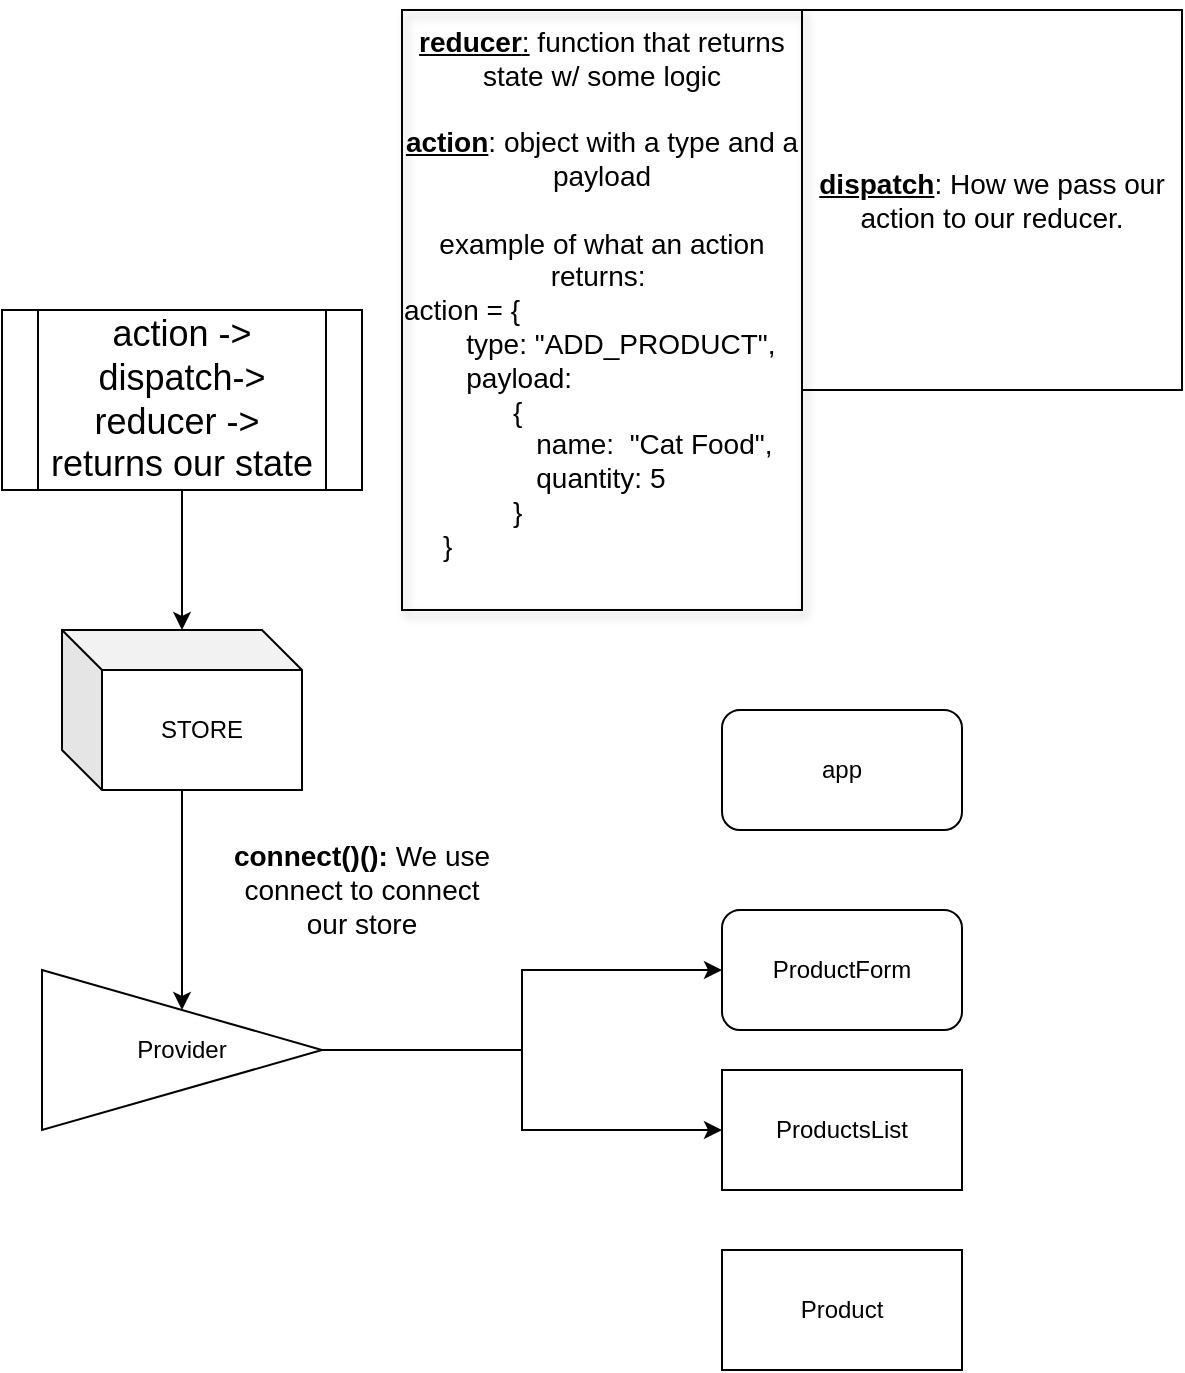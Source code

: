 <mxfile>
    <diagram id="Gofnbb3o7tXU5GKaE9Am" name="Page-1">
        <mxGraphModel dx="540" dy="1515" grid="1" gridSize="10" guides="1" tooltips="1" connect="1" arrows="1" fold="1" page="1" pageScale="1" pageWidth="850" pageHeight="1100" background="#FFFFFF" math="0" shadow="0">
            <root>
                <mxCell id="0"/>
                <mxCell id="1" parent="0"/>
                <mxCell id="EEvJO6Ll649oGky7SUus-43" value="app" style="rounded=1;whiteSpace=wrap;html=1;" parent="1" vertex="1">
                    <mxGeometry x="380" y="-740" width="120" height="60" as="geometry"/>
                </mxCell>
                <mxCell id="EEvJO6Ll649oGky7SUus-44" value="ProductsList" style="rounded=0;whiteSpace=wrap;html=1;" parent="1" vertex="1">
                    <mxGeometry x="380" y="-560" width="120" height="60" as="geometry"/>
                </mxCell>
                <mxCell id="EEvJO6Ll649oGky7SUus-45" value="Product&lt;br&gt;" style="rounded=0;whiteSpace=wrap;html=1;" parent="1" vertex="1">
                    <mxGeometry x="380" y="-470" width="120" height="60" as="geometry"/>
                </mxCell>
                <mxCell id="EEvJO6Ll649oGky7SUus-48" value="ProductForm&lt;br&gt;" style="rounded=1;whiteSpace=wrap;html=1;" parent="1" vertex="1">
                    <mxGeometry x="380" y="-640" width="120" height="60" as="geometry"/>
                </mxCell>
                <mxCell id="EEvJO6Ll649oGky7SUus-57" style="edgeStyle=orthogonalEdgeStyle;rounded=0;orthogonalLoop=1;jettySize=auto;html=1;entryX=0.5;entryY=0;entryDx=0;entryDy=0;" parent="1" source="EEvJO6Ll649oGky7SUus-51" target="EEvJO6Ll649oGky7SUus-56" edge="1">
                    <mxGeometry relative="1" as="geometry"/>
                </mxCell>
                <mxCell id="EEvJO6Ll649oGky7SUus-51" value="STORE" style="shape=cube;whiteSpace=wrap;html=1;boundedLbl=1;backgroundOutline=1;darkOpacity=0.05;darkOpacity2=0.1;" parent="1" vertex="1">
                    <mxGeometry x="50" y="-780" width="120" height="80" as="geometry"/>
                </mxCell>
                <mxCell id="EEvJO6Ll649oGky7SUus-55" style="edgeStyle=orthogonalEdgeStyle;rounded=0;orthogonalLoop=1;jettySize=auto;html=1;" parent="1" source="EEvJO6Ll649oGky7SUus-52" target="EEvJO6Ll649oGky7SUus-51" edge="1">
                    <mxGeometry relative="1" as="geometry"/>
                </mxCell>
                <mxCell id="EEvJO6Ll649oGky7SUus-52" value="&lt;font style=&quot;font-size: 18px&quot;&gt;action -&amp;gt; dispatch-&amp;gt; reducer -&amp;gt;&amp;nbsp;&lt;br&gt;returns our state&lt;br&gt;&lt;/font&gt;" style="shape=process;whiteSpace=wrap;html=1;backgroundOutline=1;" parent="1" vertex="1">
                    <mxGeometry x="20" y="-940" width="180" height="90" as="geometry"/>
                </mxCell>
                <mxCell id="EEvJO6Ll649oGky7SUus-54" value="&lt;font style=&quot;font-size: 14px&quot;&gt;&lt;u&gt;&lt;b&gt;dispatch&lt;/b&gt;&lt;/u&gt;: How we pass our action to our reducer.&lt;/font&gt;" style="text;html=1;align=center;verticalAlign=middle;whiteSpace=wrap;rounded=0;strokeColor=#000000;" parent="1" vertex="1">
                    <mxGeometry x="420" y="-1090" width="190" height="190" as="geometry"/>
                </mxCell>
                <mxCell id="EEvJO6Ll649oGky7SUus-58" style="edgeStyle=orthogonalEdgeStyle;rounded=0;orthogonalLoop=1;jettySize=auto;html=1;" parent="1" source="EEvJO6Ll649oGky7SUus-56" target="EEvJO6Ll649oGky7SUus-48" edge="1">
                    <mxGeometry relative="1" as="geometry"/>
                </mxCell>
                <mxCell id="EEvJO6Ll649oGky7SUus-63" style="edgeStyle=orthogonalEdgeStyle;rounded=0;orthogonalLoop=1;jettySize=auto;html=1;" parent="1" source="EEvJO6Ll649oGky7SUus-56" target="EEvJO6Ll649oGky7SUus-44" edge="1">
                    <mxGeometry relative="1" as="geometry"/>
                </mxCell>
                <mxCell id="EEvJO6Ll649oGky7SUus-56" value="Provider" style="triangle;whiteSpace=wrap;html=1;" parent="1" vertex="1">
                    <mxGeometry x="40" y="-610" width="140" height="80" as="geometry"/>
                </mxCell>
                <mxCell id="EEvJO6Ll649oGky7SUus-65" value="&lt;font style=&quot;font-size: 14px&quot;&gt;&lt;u&gt;&lt;b&gt;reducer&lt;/b&gt;:&lt;/u&gt; function that returns state w/ some logic&lt;br&gt;&lt;br&gt;&lt;u&gt;&lt;b&gt;action&lt;/b&gt;&lt;/u&gt;: object with a type and a payload&lt;br&gt;&lt;br&gt;example of what an action returns:&amp;nbsp;&lt;br&gt;&lt;div style=&quot;text-align: left&quot;&gt;&lt;span&gt;action = {&amp;nbsp;&lt;/span&gt;&lt;/div&gt;&lt;div style=&quot;text-align: left&quot;&gt;&lt;span&gt;&amp;nbsp; &amp;nbsp; &amp;nbsp; &amp;nbsp; type: &quot;ADD_PRODUCT&quot;,&lt;/span&gt;&lt;/div&gt;&lt;div style=&quot;text-align: left&quot;&gt;&lt;span&gt;&amp;nbsp; &amp;nbsp; &amp;nbsp; &amp;nbsp; payload:&lt;/span&gt;&lt;/div&gt;&lt;div style=&quot;text-align: left&quot;&gt;&lt;span&gt;&amp;nbsp; &amp;nbsp; &amp;nbsp; &amp;nbsp; &amp;nbsp; &amp;nbsp; &amp;nbsp; {&lt;/span&gt;&lt;/div&gt;&lt;div style=&quot;text-align: left&quot;&gt;&lt;span&gt;&amp;nbsp; &amp;nbsp; &amp;nbsp; &amp;nbsp; &amp;nbsp; &amp;nbsp; &amp;nbsp; &amp;nbsp; &amp;nbsp;name:&amp;nbsp; &quot;Cat Food&quot;,&lt;/span&gt;&lt;/div&gt;&lt;div style=&quot;text-align: left&quot;&gt;&lt;span&gt;&amp;nbsp; &amp;nbsp; &amp;nbsp; &amp;nbsp; &amp;nbsp; &amp;nbsp; &amp;nbsp; &amp;nbsp; &amp;nbsp;quantity: 5&lt;/span&gt;&lt;/div&gt;&lt;div style=&quot;text-align: left&quot;&gt;&lt;span&gt;&amp;nbsp; &amp;nbsp; &amp;nbsp; &amp;nbsp; &amp;nbsp; &amp;nbsp; &amp;nbsp; }&lt;/span&gt;&lt;/div&gt;&lt;div style=&quot;text-align: left&quot;&gt;&lt;span&gt;&amp;nbsp; &amp;nbsp; &amp;nbsp;}&lt;/span&gt;&lt;/div&gt;&lt;br&gt;&lt;/font&gt;" style="text;html=1;align=center;verticalAlign=middle;whiteSpace=wrap;rounded=0;shadow=1;strokeColor=#000000;" parent="1" vertex="1">
                    <mxGeometry x="220" y="-1090" width="200" height="300" as="geometry"/>
                </mxCell>
                <mxCell id="2" value="&lt;font style=&quot;font-size: 14px&quot;&gt;&lt;b&gt;connect()(): &lt;/b&gt;We use connect to connect our store&lt;/font&gt;" style="text;html=1;strokeColor=none;fillColor=none;align=center;verticalAlign=middle;whiteSpace=wrap;rounded=0;" vertex="1" parent="1">
                    <mxGeometry x="130" y="-690" width="140" height="80" as="geometry"/>
                </mxCell>
            </root>
        </mxGraphModel>
    </diagram>
</mxfile>